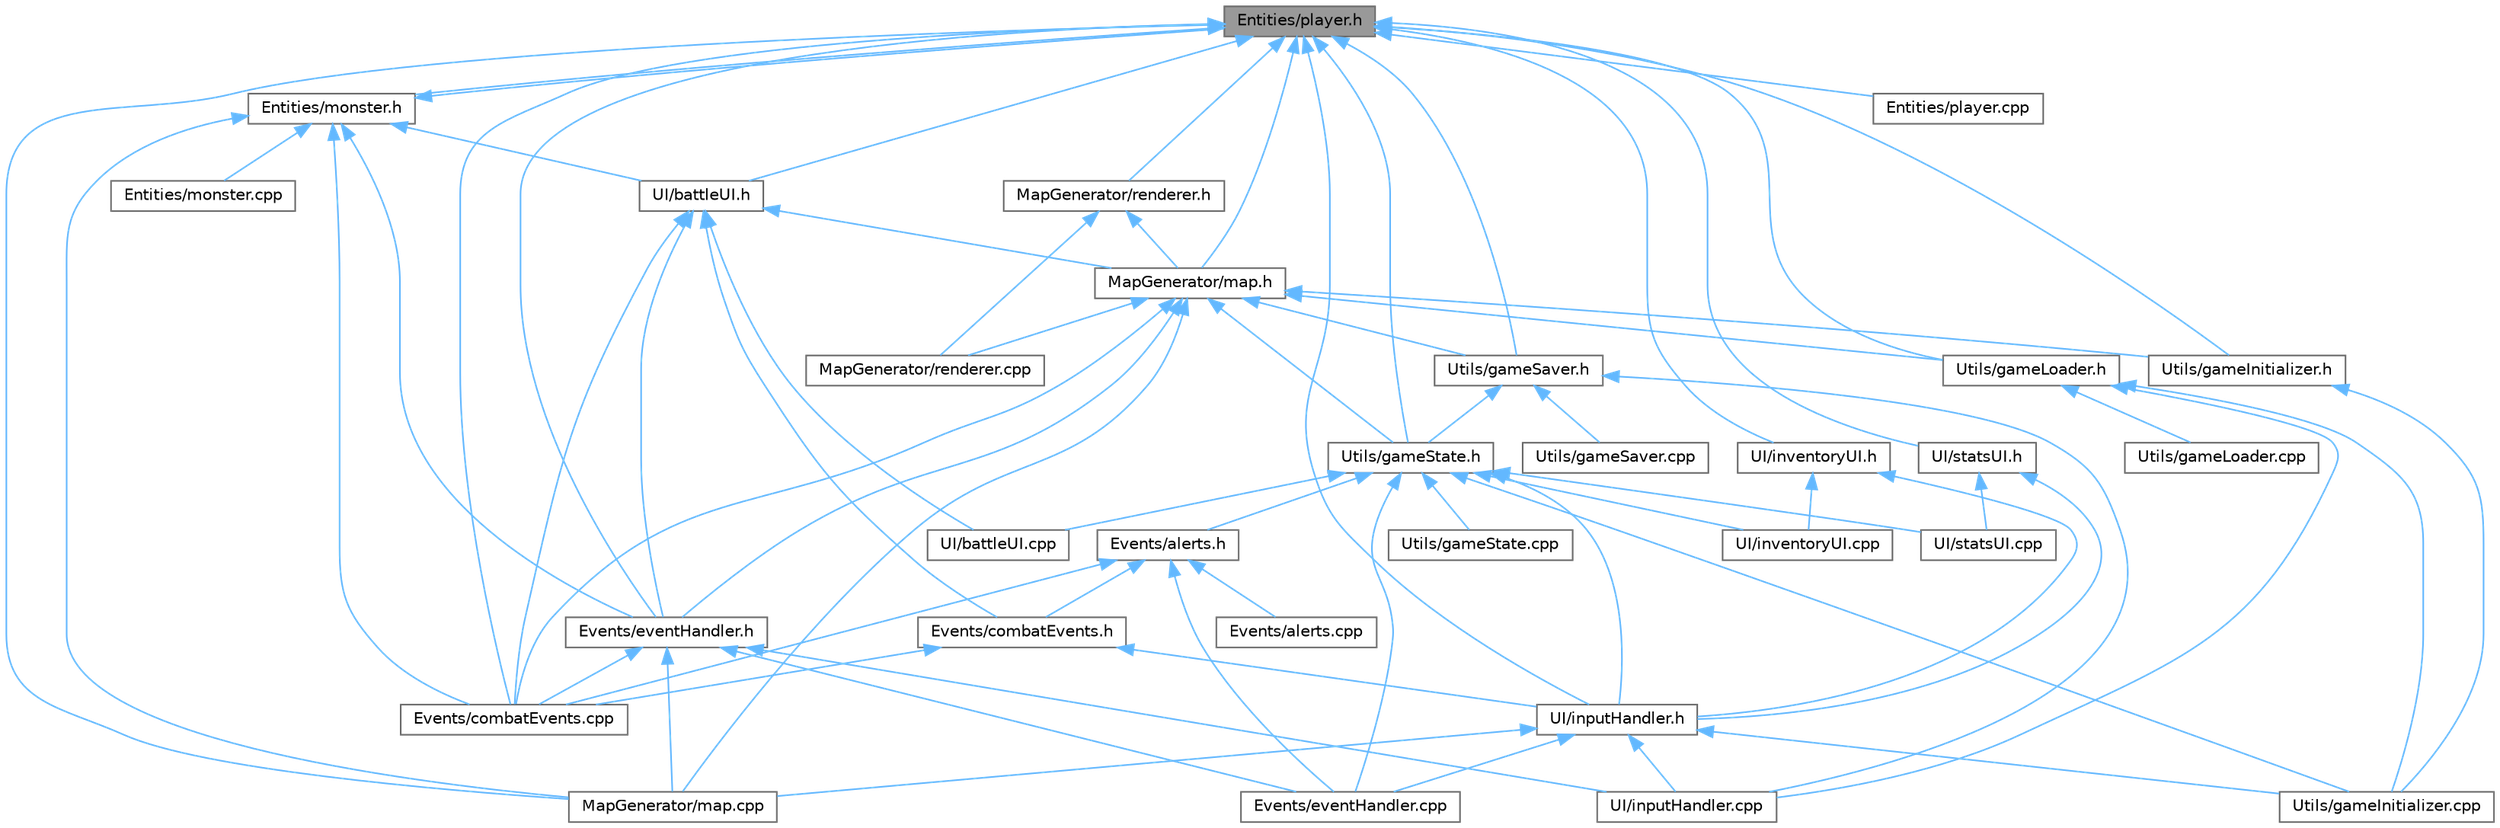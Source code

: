 digraph "Entities/player.h"
{
 // LATEX_PDF_SIZE
  bgcolor="transparent";
  edge [fontname=Helvetica,fontsize=10,labelfontname=Helvetica,labelfontsize=10];
  node [fontname=Helvetica,fontsize=10,shape=box,height=0.2,width=0.4];
  Node1 [id="Node000001",label="Entities/player.h",height=0.2,width=0.4,color="gray40", fillcolor="grey60", style="filled", fontcolor="black",tooltip=" "];
  Node1 -> Node2 [id="edge1_Node000001_Node000002",dir="back",color="steelblue1",style="solid",tooltip=" "];
  Node2 [id="Node000002",label="Entities/monster.h",height=0.2,width=0.4,color="grey40", fillcolor="white", style="filled",URL="$monster_8h.html",tooltip=" "];
  Node2 -> Node3 [id="edge2_Node000002_Node000003",dir="back",color="steelblue1",style="solid",tooltip=" "];
  Node3 [id="Node000003",label="Entities/monster.cpp",height=0.2,width=0.4,color="grey40", fillcolor="white", style="filled",URL="$monster_8cpp.html",tooltip=" "];
  Node2 -> Node1 [id="edge3_Node000002_Node000001",dir="back",color="steelblue1",style="solid",tooltip=" "];
  Node2 -> Node4 [id="edge4_Node000002_Node000004",dir="back",color="steelblue1",style="solid",tooltip=" "];
  Node4 [id="Node000004",label="Events/combatEvents.cpp",height=0.2,width=0.4,color="grey40", fillcolor="white", style="filled",URL="$combat_events_8cpp.html",tooltip=" "];
  Node2 -> Node5 [id="edge5_Node000002_Node000005",dir="back",color="steelblue1",style="solid",tooltip=" "];
  Node5 [id="Node000005",label="Events/eventHandler.h",height=0.2,width=0.4,color="grey40", fillcolor="white", style="filled",URL="$event_handler_8h.html",tooltip=" "];
  Node5 -> Node4 [id="edge6_Node000005_Node000004",dir="back",color="steelblue1",style="solid",tooltip=" "];
  Node5 -> Node6 [id="edge7_Node000005_Node000006",dir="back",color="steelblue1",style="solid",tooltip=" "];
  Node6 [id="Node000006",label="Events/eventHandler.cpp",height=0.2,width=0.4,color="grey40", fillcolor="white", style="filled",URL="$event_handler_8cpp.html",tooltip=" "];
  Node5 -> Node7 [id="edge8_Node000005_Node000007",dir="back",color="steelblue1",style="solid",tooltip=" "];
  Node7 [id="Node000007",label="MapGenerator/map.cpp",height=0.2,width=0.4,color="grey40", fillcolor="white", style="filled",URL="$map_8cpp.html",tooltip=" "];
  Node5 -> Node8 [id="edge9_Node000005_Node000008",dir="back",color="steelblue1",style="solid",tooltip=" "];
  Node8 [id="Node000008",label="UI/inputHandler.cpp",height=0.2,width=0.4,color="grey40", fillcolor="white", style="filled",URL="$input_handler_8cpp.html",tooltip=" "];
  Node2 -> Node7 [id="edge10_Node000002_Node000007",dir="back",color="steelblue1",style="solid",tooltip=" "];
  Node2 -> Node9 [id="edge11_Node000002_Node000009",dir="back",color="steelblue1",style="solid",tooltip=" "];
  Node9 [id="Node000009",label="UI/battleUI.h",height=0.2,width=0.4,color="grey40", fillcolor="white", style="filled",URL="$battle_u_i_8h.html",tooltip=" "];
  Node9 -> Node4 [id="edge12_Node000009_Node000004",dir="back",color="steelblue1",style="solid",tooltip=" "];
  Node9 -> Node10 [id="edge13_Node000009_Node000010",dir="back",color="steelblue1",style="solid",tooltip=" "];
  Node10 [id="Node000010",label="Events/combatEvents.h",height=0.2,width=0.4,color="grey40", fillcolor="white", style="filled",URL="$combat_events_8h.html",tooltip=" "];
  Node10 -> Node4 [id="edge14_Node000010_Node000004",dir="back",color="steelblue1",style="solid",tooltip=" "];
  Node10 -> Node11 [id="edge15_Node000010_Node000011",dir="back",color="steelblue1",style="solid",tooltip=" "];
  Node11 [id="Node000011",label="UI/inputHandler.h",height=0.2,width=0.4,color="grey40", fillcolor="white", style="filled",URL="$input_handler_8h.html",tooltip=" "];
  Node11 -> Node6 [id="edge16_Node000011_Node000006",dir="back",color="steelblue1",style="solid",tooltip=" "];
  Node11 -> Node7 [id="edge17_Node000011_Node000007",dir="back",color="steelblue1",style="solid",tooltip=" "];
  Node11 -> Node8 [id="edge18_Node000011_Node000008",dir="back",color="steelblue1",style="solid",tooltip=" "];
  Node11 -> Node12 [id="edge19_Node000011_Node000012",dir="back",color="steelblue1",style="solid",tooltip=" "];
  Node12 [id="Node000012",label="Utils/gameInitializer.cpp",height=0.2,width=0.4,color="grey40", fillcolor="white", style="filled",URL="$game_initializer_8cpp.html",tooltip=" "];
  Node9 -> Node5 [id="edge20_Node000009_Node000005",dir="back",color="steelblue1",style="solid",tooltip=" "];
  Node9 -> Node13 [id="edge21_Node000009_Node000013",dir="back",color="steelblue1",style="solid",tooltip=" "];
  Node13 [id="Node000013",label="MapGenerator/map.h",height=0.2,width=0.4,color="grey40", fillcolor="white", style="filled",URL="$map_8h.html",tooltip=" "];
  Node13 -> Node4 [id="edge22_Node000013_Node000004",dir="back",color="steelblue1",style="solid",tooltip=" "];
  Node13 -> Node5 [id="edge23_Node000013_Node000005",dir="back",color="steelblue1",style="solid",tooltip=" "];
  Node13 -> Node7 [id="edge24_Node000013_Node000007",dir="back",color="steelblue1",style="solid",tooltip=" "];
  Node13 -> Node14 [id="edge25_Node000013_Node000014",dir="back",color="steelblue1",style="solid",tooltip=" "];
  Node14 [id="Node000014",label="MapGenerator/renderer.cpp",height=0.2,width=0.4,color="grey40", fillcolor="white", style="filled",URL="$renderer_8cpp.html",tooltip=" "];
  Node13 -> Node15 [id="edge26_Node000013_Node000015",dir="back",color="steelblue1",style="solid",tooltip=" "];
  Node15 [id="Node000015",label="Utils/gameInitializer.h",height=0.2,width=0.4,color="grey40", fillcolor="white", style="filled",URL="$game_initializer_8h.html",tooltip=" "];
  Node15 -> Node12 [id="edge27_Node000015_Node000012",dir="back",color="steelblue1",style="solid",tooltip=" "];
  Node13 -> Node16 [id="edge28_Node000013_Node000016",dir="back",color="steelblue1",style="solid",tooltip=" "];
  Node16 [id="Node000016",label="Utils/gameLoader.h",height=0.2,width=0.4,color="grey40", fillcolor="white", style="filled",URL="$game_loader_8h.html",tooltip=" "];
  Node16 -> Node8 [id="edge29_Node000016_Node000008",dir="back",color="steelblue1",style="solid",tooltip=" "];
  Node16 -> Node12 [id="edge30_Node000016_Node000012",dir="back",color="steelblue1",style="solid",tooltip=" "];
  Node16 -> Node17 [id="edge31_Node000016_Node000017",dir="back",color="steelblue1",style="solid",tooltip=" "];
  Node17 [id="Node000017",label="Utils/gameLoader.cpp",height=0.2,width=0.4,color="grey40", fillcolor="white", style="filled",URL="$game_loader_8cpp.html",tooltip=" "];
  Node13 -> Node18 [id="edge32_Node000013_Node000018",dir="back",color="steelblue1",style="solid",tooltip=" "];
  Node18 [id="Node000018",label="Utils/gameSaver.h",height=0.2,width=0.4,color="grey40", fillcolor="white", style="filled",URL="$game_saver_8h.html",tooltip=" "];
  Node18 -> Node8 [id="edge33_Node000018_Node000008",dir="back",color="steelblue1",style="solid",tooltip=" "];
  Node18 -> Node19 [id="edge34_Node000018_Node000019",dir="back",color="steelblue1",style="solid",tooltip=" "];
  Node19 [id="Node000019",label="Utils/gameSaver.cpp",height=0.2,width=0.4,color="grey40", fillcolor="white", style="filled",URL="$game_saver_8cpp.html",tooltip=" "];
  Node18 -> Node20 [id="edge35_Node000018_Node000020",dir="back",color="steelblue1",style="solid",tooltip=" "];
  Node20 [id="Node000020",label="Utils/gameState.h",height=0.2,width=0.4,color="grey40", fillcolor="white", style="filled",URL="$game_state_8h.html",tooltip=" "];
  Node20 -> Node21 [id="edge36_Node000020_Node000021",dir="back",color="steelblue1",style="solid",tooltip=" "];
  Node21 [id="Node000021",label="Events/alerts.h",height=0.2,width=0.4,color="grey40", fillcolor="white", style="filled",URL="$alerts_8h.html",tooltip=" "];
  Node21 -> Node22 [id="edge37_Node000021_Node000022",dir="back",color="steelblue1",style="solid",tooltip=" "];
  Node22 [id="Node000022",label="Events/alerts.cpp",height=0.2,width=0.4,color="grey40", fillcolor="white", style="filled",URL="$alerts_8cpp.html",tooltip=" "];
  Node21 -> Node4 [id="edge38_Node000021_Node000004",dir="back",color="steelblue1",style="solid",tooltip=" "];
  Node21 -> Node10 [id="edge39_Node000021_Node000010",dir="back",color="steelblue1",style="solid",tooltip=" "];
  Node21 -> Node6 [id="edge40_Node000021_Node000006",dir="back",color="steelblue1",style="solid",tooltip=" "];
  Node20 -> Node6 [id="edge41_Node000020_Node000006",dir="back",color="steelblue1",style="solid",tooltip=" "];
  Node20 -> Node23 [id="edge42_Node000020_Node000023",dir="back",color="steelblue1",style="solid",tooltip=" "];
  Node23 [id="Node000023",label="UI/battleUI.cpp",height=0.2,width=0.4,color="grey40", fillcolor="white", style="filled",URL="$battle_u_i_8cpp.html",tooltip=" "];
  Node20 -> Node11 [id="edge43_Node000020_Node000011",dir="back",color="steelblue1",style="solid",tooltip=" "];
  Node20 -> Node24 [id="edge44_Node000020_Node000024",dir="back",color="steelblue1",style="solid",tooltip=" "];
  Node24 [id="Node000024",label="UI/inventoryUI.cpp",height=0.2,width=0.4,color="grey40", fillcolor="white", style="filled",URL="$inventory_u_i_8cpp.html",tooltip=" "];
  Node20 -> Node25 [id="edge45_Node000020_Node000025",dir="back",color="steelblue1",style="solid",tooltip=" "];
  Node25 [id="Node000025",label="UI/statsUI.cpp",height=0.2,width=0.4,color="grey40", fillcolor="white", style="filled",URL="$stats_u_i_8cpp.html",tooltip=" "];
  Node20 -> Node12 [id="edge46_Node000020_Node000012",dir="back",color="steelblue1",style="solid",tooltip=" "];
  Node20 -> Node26 [id="edge47_Node000020_Node000026",dir="back",color="steelblue1",style="solid",tooltip=" "];
  Node26 [id="Node000026",label="Utils/gameState.cpp",height=0.2,width=0.4,color="grey40", fillcolor="white", style="filled",URL="$game_state_8cpp.html",tooltip=" "];
  Node13 -> Node20 [id="edge48_Node000013_Node000020",dir="back",color="steelblue1",style="solid",tooltip=" "];
  Node9 -> Node23 [id="edge49_Node000009_Node000023",dir="back",color="steelblue1",style="solid",tooltip=" "];
  Node1 -> Node27 [id="edge50_Node000001_Node000027",dir="back",color="steelblue1",style="solid",tooltip=" "];
  Node27 [id="Node000027",label="Entities/player.cpp",height=0.2,width=0.4,color="grey40", fillcolor="white", style="filled",URL="$player_8cpp.html",tooltip=" "];
  Node1 -> Node4 [id="edge51_Node000001_Node000004",dir="back",color="steelblue1",style="solid",tooltip=" "];
  Node1 -> Node5 [id="edge52_Node000001_Node000005",dir="back",color="steelblue1",style="solid",tooltip=" "];
  Node1 -> Node7 [id="edge53_Node000001_Node000007",dir="back",color="steelblue1",style="solid",tooltip=" "];
  Node1 -> Node13 [id="edge54_Node000001_Node000013",dir="back",color="steelblue1",style="solid",tooltip=" "];
  Node1 -> Node28 [id="edge55_Node000001_Node000028",dir="back",color="steelblue1",style="solid",tooltip=" "];
  Node28 [id="Node000028",label="MapGenerator/renderer.h",height=0.2,width=0.4,color="grey40", fillcolor="white", style="filled",URL="$renderer_8h.html",tooltip=" "];
  Node28 -> Node13 [id="edge56_Node000028_Node000013",dir="back",color="steelblue1",style="solid",tooltip=" "];
  Node28 -> Node14 [id="edge57_Node000028_Node000014",dir="back",color="steelblue1",style="solid",tooltip=" "];
  Node1 -> Node9 [id="edge58_Node000001_Node000009",dir="back",color="steelblue1",style="solid",tooltip=" "];
  Node1 -> Node11 [id="edge59_Node000001_Node000011",dir="back",color="steelblue1",style="solid",tooltip=" "];
  Node1 -> Node29 [id="edge60_Node000001_Node000029",dir="back",color="steelblue1",style="solid",tooltip=" "];
  Node29 [id="Node000029",label="UI/inventoryUI.h",height=0.2,width=0.4,color="grey40", fillcolor="white", style="filled",URL="$inventory_u_i_8h.html",tooltip=" "];
  Node29 -> Node11 [id="edge61_Node000029_Node000011",dir="back",color="steelblue1",style="solid",tooltip=" "];
  Node29 -> Node24 [id="edge62_Node000029_Node000024",dir="back",color="steelblue1",style="solid",tooltip=" "];
  Node1 -> Node30 [id="edge63_Node000001_Node000030",dir="back",color="steelblue1",style="solid",tooltip=" "];
  Node30 [id="Node000030",label="UI/statsUI.h",height=0.2,width=0.4,color="grey40", fillcolor="white", style="filled",URL="$stats_u_i_8h.html",tooltip=" "];
  Node30 -> Node11 [id="edge64_Node000030_Node000011",dir="back",color="steelblue1",style="solid",tooltip=" "];
  Node30 -> Node25 [id="edge65_Node000030_Node000025",dir="back",color="steelblue1",style="solid",tooltip=" "];
  Node1 -> Node15 [id="edge66_Node000001_Node000015",dir="back",color="steelblue1",style="solid",tooltip=" "];
  Node1 -> Node16 [id="edge67_Node000001_Node000016",dir="back",color="steelblue1",style="solid",tooltip=" "];
  Node1 -> Node18 [id="edge68_Node000001_Node000018",dir="back",color="steelblue1",style="solid",tooltip=" "];
  Node1 -> Node20 [id="edge69_Node000001_Node000020",dir="back",color="steelblue1",style="solid",tooltip=" "];
}
